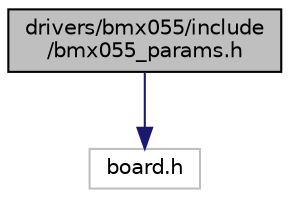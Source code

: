 digraph "drivers/bmx055/include/bmx055_params.h"
{
 // LATEX_PDF_SIZE
  edge [fontname="Helvetica",fontsize="10",labelfontname="Helvetica",labelfontsize="10"];
  node [fontname="Helvetica",fontsize="10",shape=record];
  Node1 [label="drivers/bmx055/include\l/bmx055_params.h",height=0.2,width=0.4,color="black", fillcolor="grey75", style="filled", fontcolor="black",tooltip="Default configuration for bmx055 devices."];
  Node1 -> Node2 [color="midnightblue",fontsize="10",style="solid",fontname="Helvetica"];
  Node2 [label="board.h",height=0.2,width=0.4,color="grey75", fillcolor="white", style="filled",tooltip=" "];
}
